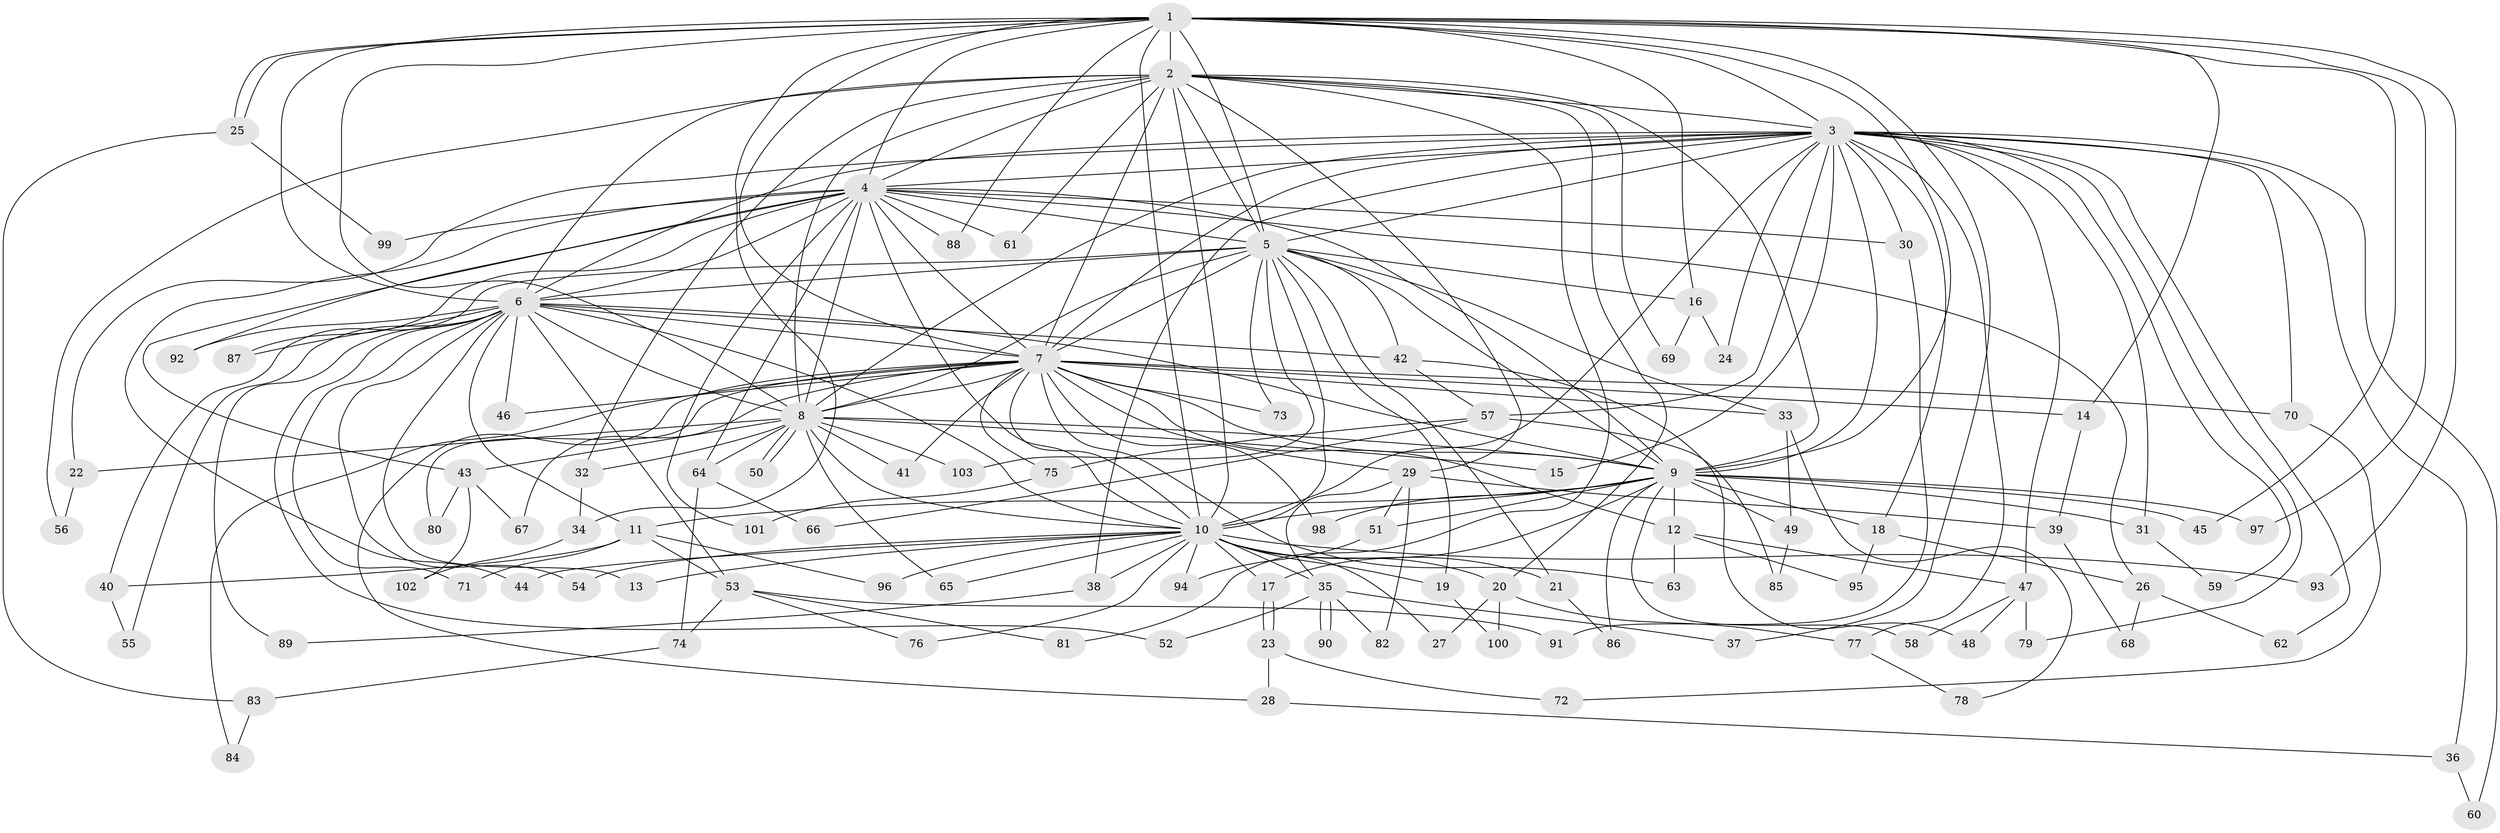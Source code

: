 // coarse degree distribution, {3: 0.2619047619047619, 17: 0.023809523809523808, 19: 0.023809523809523808, 2: 0.11904761904761904, 18: 0.047619047619047616, 4: 0.16666666666666666, 13: 0.023809523809523808, 5: 0.11904761904761904, 6: 0.07142857142857142, 1: 0.047619047619047616, 15: 0.023809523809523808, 12: 0.023809523809523808, 16: 0.023809523809523808, 14: 0.023809523809523808}
// Generated by graph-tools (version 1.1) at 2025/36/03/04/25 23:36:23]
// undirected, 103 vertices, 231 edges
graph export_dot {
  node [color=gray90,style=filled];
  1;
  2;
  3;
  4;
  5;
  6;
  7;
  8;
  9;
  10;
  11;
  12;
  13;
  14;
  15;
  16;
  17;
  18;
  19;
  20;
  21;
  22;
  23;
  24;
  25;
  26;
  27;
  28;
  29;
  30;
  31;
  32;
  33;
  34;
  35;
  36;
  37;
  38;
  39;
  40;
  41;
  42;
  43;
  44;
  45;
  46;
  47;
  48;
  49;
  50;
  51;
  52;
  53;
  54;
  55;
  56;
  57;
  58;
  59;
  60;
  61;
  62;
  63;
  64;
  65;
  66;
  67;
  68;
  69;
  70;
  71;
  72;
  73;
  74;
  75;
  76;
  77;
  78;
  79;
  80;
  81;
  82;
  83;
  84;
  85;
  86;
  87;
  88;
  89;
  90;
  91;
  92;
  93;
  94;
  95;
  96;
  97;
  98;
  99;
  100;
  101;
  102;
  103;
  1 -- 2;
  1 -- 3;
  1 -- 4;
  1 -- 5;
  1 -- 6;
  1 -- 7;
  1 -- 8;
  1 -- 9;
  1 -- 10;
  1 -- 14;
  1 -- 16;
  1 -- 25;
  1 -- 25;
  1 -- 34;
  1 -- 37;
  1 -- 45;
  1 -- 88;
  1 -- 93;
  1 -- 97;
  2 -- 3;
  2 -- 4;
  2 -- 5;
  2 -- 6;
  2 -- 7;
  2 -- 8;
  2 -- 9;
  2 -- 10;
  2 -- 20;
  2 -- 29;
  2 -- 32;
  2 -- 56;
  2 -- 61;
  2 -- 69;
  2 -- 81;
  3 -- 4;
  3 -- 5;
  3 -- 6;
  3 -- 7;
  3 -- 8;
  3 -- 9;
  3 -- 10;
  3 -- 15;
  3 -- 18;
  3 -- 22;
  3 -- 24;
  3 -- 30;
  3 -- 31;
  3 -- 36;
  3 -- 38;
  3 -- 47;
  3 -- 57;
  3 -- 59;
  3 -- 60;
  3 -- 62;
  3 -- 70;
  3 -- 77;
  3 -- 79;
  4 -- 5;
  4 -- 6;
  4 -- 7;
  4 -- 8;
  4 -- 9;
  4 -- 10;
  4 -- 26;
  4 -- 30;
  4 -- 43;
  4 -- 44;
  4 -- 61;
  4 -- 64;
  4 -- 87;
  4 -- 88;
  4 -- 92;
  4 -- 99;
  4 -- 101;
  5 -- 6;
  5 -- 7;
  5 -- 8;
  5 -- 9;
  5 -- 10;
  5 -- 16;
  5 -- 19;
  5 -- 21;
  5 -- 33;
  5 -- 40;
  5 -- 42;
  5 -- 73;
  5 -- 103;
  6 -- 7;
  6 -- 8;
  6 -- 9;
  6 -- 10;
  6 -- 11;
  6 -- 13;
  6 -- 42;
  6 -- 46;
  6 -- 52;
  6 -- 53;
  6 -- 54;
  6 -- 55;
  6 -- 71;
  6 -- 87;
  6 -- 89;
  6 -- 92;
  7 -- 8;
  7 -- 9;
  7 -- 10;
  7 -- 12;
  7 -- 14;
  7 -- 28;
  7 -- 29;
  7 -- 33;
  7 -- 41;
  7 -- 46;
  7 -- 63;
  7 -- 67;
  7 -- 70;
  7 -- 73;
  7 -- 75;
  7 -- 80;
  7 -- 84;
  7 -- 98;
  8 -- 9;
  8 -- 10;
  8 -- 15;
  8 -- 22;
  8 -- 32;
  8 -- 41;
  8 -- 43;
  8 -- 50;
  8 -- 50;
  8 -- 64;
  8 -- 65;
  8 -- 103;
  9 -- 10;
  9 -- 11;
  9 -- 12;
  9 -- 17;
  9 -- 18;
  9 -- 31;
  9 -- 45;
  9 -- 49;
  9 -- 51;
  9 -- 58;
  9 -- 86;
  9 -- 97;
  9 -- 98;
  10 -- 13;
  10 -- 17;
  10 -- 19;
  10 -- 20;
  10 -- 21;
  10 -- 27;
  10 -- 35;
  10 -- 38;
  10 -- 44;
  10 -- 54;
  10 -- 65;
  10 -- 76;
  10 -- 93;
  10 -- 94;
  10 -- 96;
  11 -- 40;
  11 -- 53;
  11 -- 71;
  11 -- 96;
  12 -- 47;
  12 -- 63;
  12 -- 95;
  14 -- 39;
  16 -- 24;
  16 -- 69;
  17 -- 23;
  17 -- 23;
  18 -- 26;
  18 -- 95;
  19 -- 100;
  20 -- 27;
  20 -- 77;
  20 -- 100;
  21 -- 86;
  22 -- 56;
  23 -- 28;
  23 -- 72;
  25 -- 83;
  25 -- 99;
  26 -- 62;
  26 -- 68;
  28 -- 36;
  29 -- 35;
  29 -- 39;
  29 -- 51;
  29 -- 82;
  30 -- 91;
  31 -- 59;
  32 -- 34;
  33 -- 49;
  33 -- 78;
  34 -- 102;
  35 -- 37;
  35 -- 52;
  35 -- 82;
  35 -- 90;
  35 -- 90;
  36 -- 60;
  38 -- 89;
  39 -- 68;
  40 -- 55;
  42 -- 48;
  42 -- 57;
  43 -- 67;
  43 -- 80;
  43 -- 102;
  47 -- 48;
  47 -- 58;
  47 -- 79;
  49 -- 85;
  51 -- 94;
  53 -- 74;
  53 -- 76;
  53 -- 81;
  53 -- 91;
  57 -- 66;
  57 -- 75;
  57 -- 85;
  64 -- 66;
  64 -- 74;
  70 -- 72;
  74 -- 83;
  75 -- 101;
  77 -- 78;
  83 -- 84;
}
